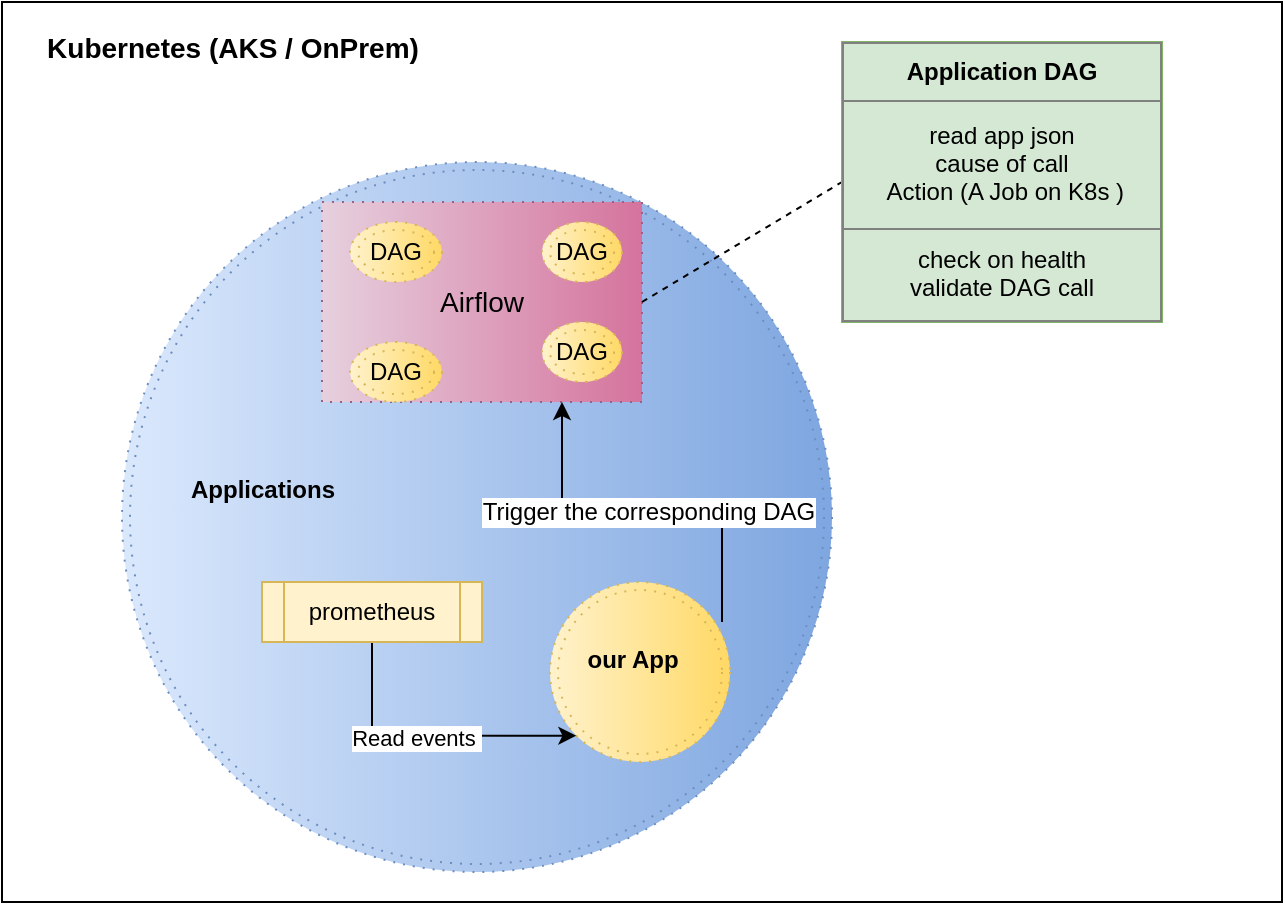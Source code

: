<mxfile version="16.6.2" type="github">
  <diagram id="mIwNi9Hr0O3qaFUjUJp0" name="Page-1">
    <mxGraphModel dx="853" dy="648" grid="1" gridSize="10" guides="1" tooltips="1" connect="1" arrows="1" fold="1" page="1" pageScale="1" pageWidth="827" pageHeight="1169" math="0" shadow="0">
      <root>
        <mxCell id="0" />
        <mxCell id="1" parent="0" />
        <mxCell id="J7JKfiULfeazDq4PG8Th-1" value="" style="rounded=0;whiteSpace=wrap;html=1;" parent="1" vertex="1">
          <mxGeometry x="50" y="120" width="640" height="450" as="geometry" />
        </mxCell>
        <mxCell id="kR7jz3Ybea96GFAlg0oj-19" value="" style="ellipse;shape=doubleEllipse;whiteSpace=wrap;html=1;aspect=fixed;dashed=1;dashPattern=1 4;fontSize=14;fillColor=#dae8fc;gradientColor=#7ea6e0;gradientDirection=east;strokeColor=#6c8ebf;" parent="1" vertex="1">
          <mxGeometry x="110" y="200" width="355" height="355" as="geometry" />
        </mxCell>
        <mxCell id="kR7jz3Ybea96GFAlg0oj-2" value="&lt;font style=&quot;font-size: 14px&quot;&gt;Kubernetes (AKS / OnPrem)&lt;/font&gt;" style="text;strokeColor=none;fillColor=none;html=1;fontSize=24;fontStyle=1;verticalAlign=middle;align=center;" parent="1" vertex="1">
          <mxGeometry x="70" y="120" width="190" height="40" as="geometry" />
        </mxCell>
        <mxCell id="kR7jz3Ybea96GFAlg0oj-4" value="Airflow" style="html=1;whiteSpace=wrap;container=1;recursiveResize=0;collapsible=0;dashed=1;dashPattern=1 4;fontSize=14;fillColor=#e6d0de;gradientColor=#d5739d;gradientDirection=east;strokeColor=#996185;" parent="1" vertex="1">
          <mxGeometry x="210" y="220" width="160" height="100" as="geometry" />
        </mxCell>
        <mxCell id="kR7jz3Ybea96GFAlg0oj-32" value="DAG" style="ellipse;shape=doubleEllipse;whiteSpace=wrap;html=1;dashed=1;dashPattern=1 4;fontSize=12;fillColor=#fff2cc;gradientColor=#ffd966;gradientDirection=east;strokeColor=#d6b656;" parent="kR7jz3Ybea96GFAlg0oj-4" vertex="1">
          <mxGeometry x="14" y="70" width="46" height="30" as="geometry" />
        </mxCell>
        <mxCell id="kR7jz3Ybea96GFAlg0oj-29" value="DAG" style="ellipse;shape=doubleEllipse;whiteSpace=wrap;html=1;dashed=1;dashPattern=1 4;fontSize=12;fillColor=#fff2cc;gradientColor=#ffd966;gradientDirection=east;strokeColor=#d6b656;" parent="kR7jz3Ybea96GFAlg0oj-4" vertex="1">
          <mxGeometry x="14" y="10" width="46" height="30" as="geometry" />
        </mxCell>
        <mxCell id="kR7jz3Ybea96GFAlg0oj-24" value="DAG" style="ellipse;shape=doubleEllipse;whiteSpace=wrap;html=1;dashed=1;dashPattern=1 4;fontSize=12;fillColor=#fff2cc;gradientColor=#ffd966;gradientDirection=east;strokeColor=#d6b656;" parent="kR7jz3Ybea96GFAlg0oj-4" vertex="1">
          <mxGeometry x="110" y="60" width="40" height="30" as="geometry" />
        </mxCell>
        <mxCell id="kR7jz3Ybea96GFAlg0oj-38" value="DAG" style="ellipse;shape=doubleEllipse;whiteSpace=wrap;html=1;dashed=1;dashPattern=1 4;fontSize=12;fillColor=#fff2cc;gradientColor=#ffd966;gradientDirection=east;strokeColor=#d6b656;" parent="kR7jz3Ybea96GFAlg0oj-4" vertex="1">
          <mxGeometry x="110" y="10" width="40" height="30" as="geometry" />
        </mxCell>
        <mxCell id="kR7jz3Ybea96GFAlg0oj-21" value="" style="ellipse;shape=doubleEllipse;whiteSpace=wrap;html=1;aspect=fixed;dashed=1;dashPattern=1 4;fontSize=14;fillColor=#fff2cc;gradientColor=#ffd966;gradientDirection=east;strokeColor=#d6b656;" parent="1" vertex="1">
          <mxGeometry x="324" y="410" width="90" height="90" as="geometry" />
        </mxCell>
        <mxCell id="kR7jz3Ybea96GFAlg0oj-22" value="&lt;font style=&quot;font-size: 12px&quot;&gt;Applications&lt;/font&gt;" style="text;strokeColor=none;fillColor=none;html=1;fontSize=24;fontStyle=1;verticalAlign=middle;align=center;dashed=1;dashPattern=1 4;" parent="1" vertex="1">
          <mxGeometry x="140" y="350" width="80" height="20" as="geometry" />
        </mxCell>
        <mxCell id="kR7jz3Ybea96GFAlg0oj-40" style="edgeStyle=orthogonalEdgeStyle;rounded=0;orthogonalLoop=1;jettySize=auto;html=1;exitX=1;exitY=0;exitDx=0;exitDy=0;entryX=0.75;entryY=1;entryDx=0;entryDy=0;fontSize=12;" parent="1" source="kR7jz3Ybea96GFAlg0oj-23" target="kR7jz3Ybea96GFAlg0oj-4" edge="1">
          <mxGeometry relative="1" as="geometry" />
        </mxCell>
        <mxCell id="kR7jz3Ybea96GFAlg0oj-41" value="Trigger the corresponding DAG" style="edgeLabel;html=1;align=center;verticalAlign=middle;resizable=0;points=[];fontSize=12;" parent="kR7jz3Ybea96GFAlg0oj-40" vertex="1" connectable="0">
          <mxGeometry x="-0.069" relative="1" as="geometry">
            <mxPoint x="-4" as="offset" />
          </mxGeometry>
        </mxCell>
        <mxCell id="kR7jz3Ybea96GFAlg0oj-23" value="&lt;span style=&quot;font-size: 12px&quot;&gt;our App&lt;/span&gt;" style="text;strokeColor=none;fillColor=none;html=1;fontSize=24;fontStyle=1;verticalAlign=middle;align=center;dashed=1;dashPattern=1 4;" parent="1" vertex="1">
          <mxGeometry x="320" y="430" width="90" height="30" as="geometry" />
        </mxCell>
        <mxCell id="twOSvo3NPd2s81SiF1JN-1" style="edgeStyle=orthogonalEdgeStyle;rounded=0;orthogonalLoop=1;jettySize=auto;html=1;exitX=0.5;exitY=1;exitDx=0;exitDy=0;" edge="1" parent="1" source="kR7jz3Ybea96GFAlg0oj-22" target="kR7jz3Ybea96GFAlg0oj-22">
          <mxGeometry relative="1" as="geometry" />
        </mxCell>
        <mxCell id="twOSvo3NPd2s81SiF1JN-6" style="edgeStyle=orthogonalEdgeStyle;rounded=0;orthogonalLoop=1;jettySize=auto;html=1;exitX=0.5;exitY=1;exitDx=0;exitDy=0;entryX=0;entryY=1;entryDx=0;entryDy=0;" edge="1" parent="1" source="twOSvo3NPd2s81SiF1JN-2" target="kR7jz3Ybea96GFAlg0oj-21">
          <mxGeometry relative="1" as="geometry" />
        </mxCell>
        <mxCell id="twOSvo3NPd2s81SiF1JN-7" value="Read events&amp;nbsp;" style="edgeLabel;html=1;align=center;verticalAlign=middle;resizable=0;points=[];" vertex="1" connectable="0" parent="twOSvo3NPd2s81SiF1JN-6">
          <mxGeometry x="-0.076" y="-1" relative="1" as="geometry">
            <mxPoint as="offset" />
          </mxGeometry>
        </mxCell>
        <mxCell id="twOSvo3NPd2s81SiF1JN-2" value="prometheus" style="shape=process;whiteSpace=wrap;html=1;backgroundOutline=1;fillColor=#fff2cc;strokeColor=#d6b656;" vertex="1" parent="1">
          <mxGeometry x="180" y="410" width="110" height="30" as="geometry" />
        </mxCell>
        <mxCell id="twOSvo3NPd2s81SiF1JN-3" value="" style="endArrow=none;dashed=1;html=1;rounded=0;entryX=0;entryY=0.5;entryDx=0;entryDy=0;exitX=1;exitY=0.5;exitDx=0;exitDy=0;" edge="1" parent="1" source="kR7jz3Ybea96GFAlg0oj-4" target="twOSvo3NPd2s81SiF1JN-4">
          <mxGeometry width="50" height="50" relative="1" as="geometry">
            <mxPoint x="390" y="360" as="sourcePoint" />
            <mxPoint x="440" y="310" as="targetPoint" />
            <Array as="points" />
          </mxGeometry>
        </mxCell>
        <mxCell id="twOSvo3NPd2s81SiF1JN-4" value="&lt;table border=&quot;1&quot; width=&quot;100%&quot; cellpadding=&quot;4&quot; style=&quot;width: 100% ; height: 100% ; border-collapse: collapse&quot;&gt;&lt;tbody&gt;&lt;tr&gt;&lt;th align=&quot;center&quot;&gt;Application DAG&lt;/th&gt;&lt;/tr&gt;&lt;tr&gt;&lt;td align=&quot;center&quot;&gt;read app json&lt;br&gt;cause of call&lt;br&gt;&amp;nbsp;Action (A Job on K8s )&lt;/td&gt;&lt;/tr&gt;&lt;tr&gt;&lt;td align=&quot;center&quot;&gt;check on health&lt;br&gt;validate DAG call&lt;/td&gt;&lt;/tr&gt;&lt;/tbody&gt;&lt;/table&gt;" style="text;html=1;strokeColor=#82b366;fillColor=#d5e8d4;overflow=fill;" vertex="1" parent="1">
          <mxGeometry x="470" y="140" width="160" height="140" as="geometry" />
        </mxCell>
      </root>
    </mxGraphModel>
  </diagram>
</mxfile>
